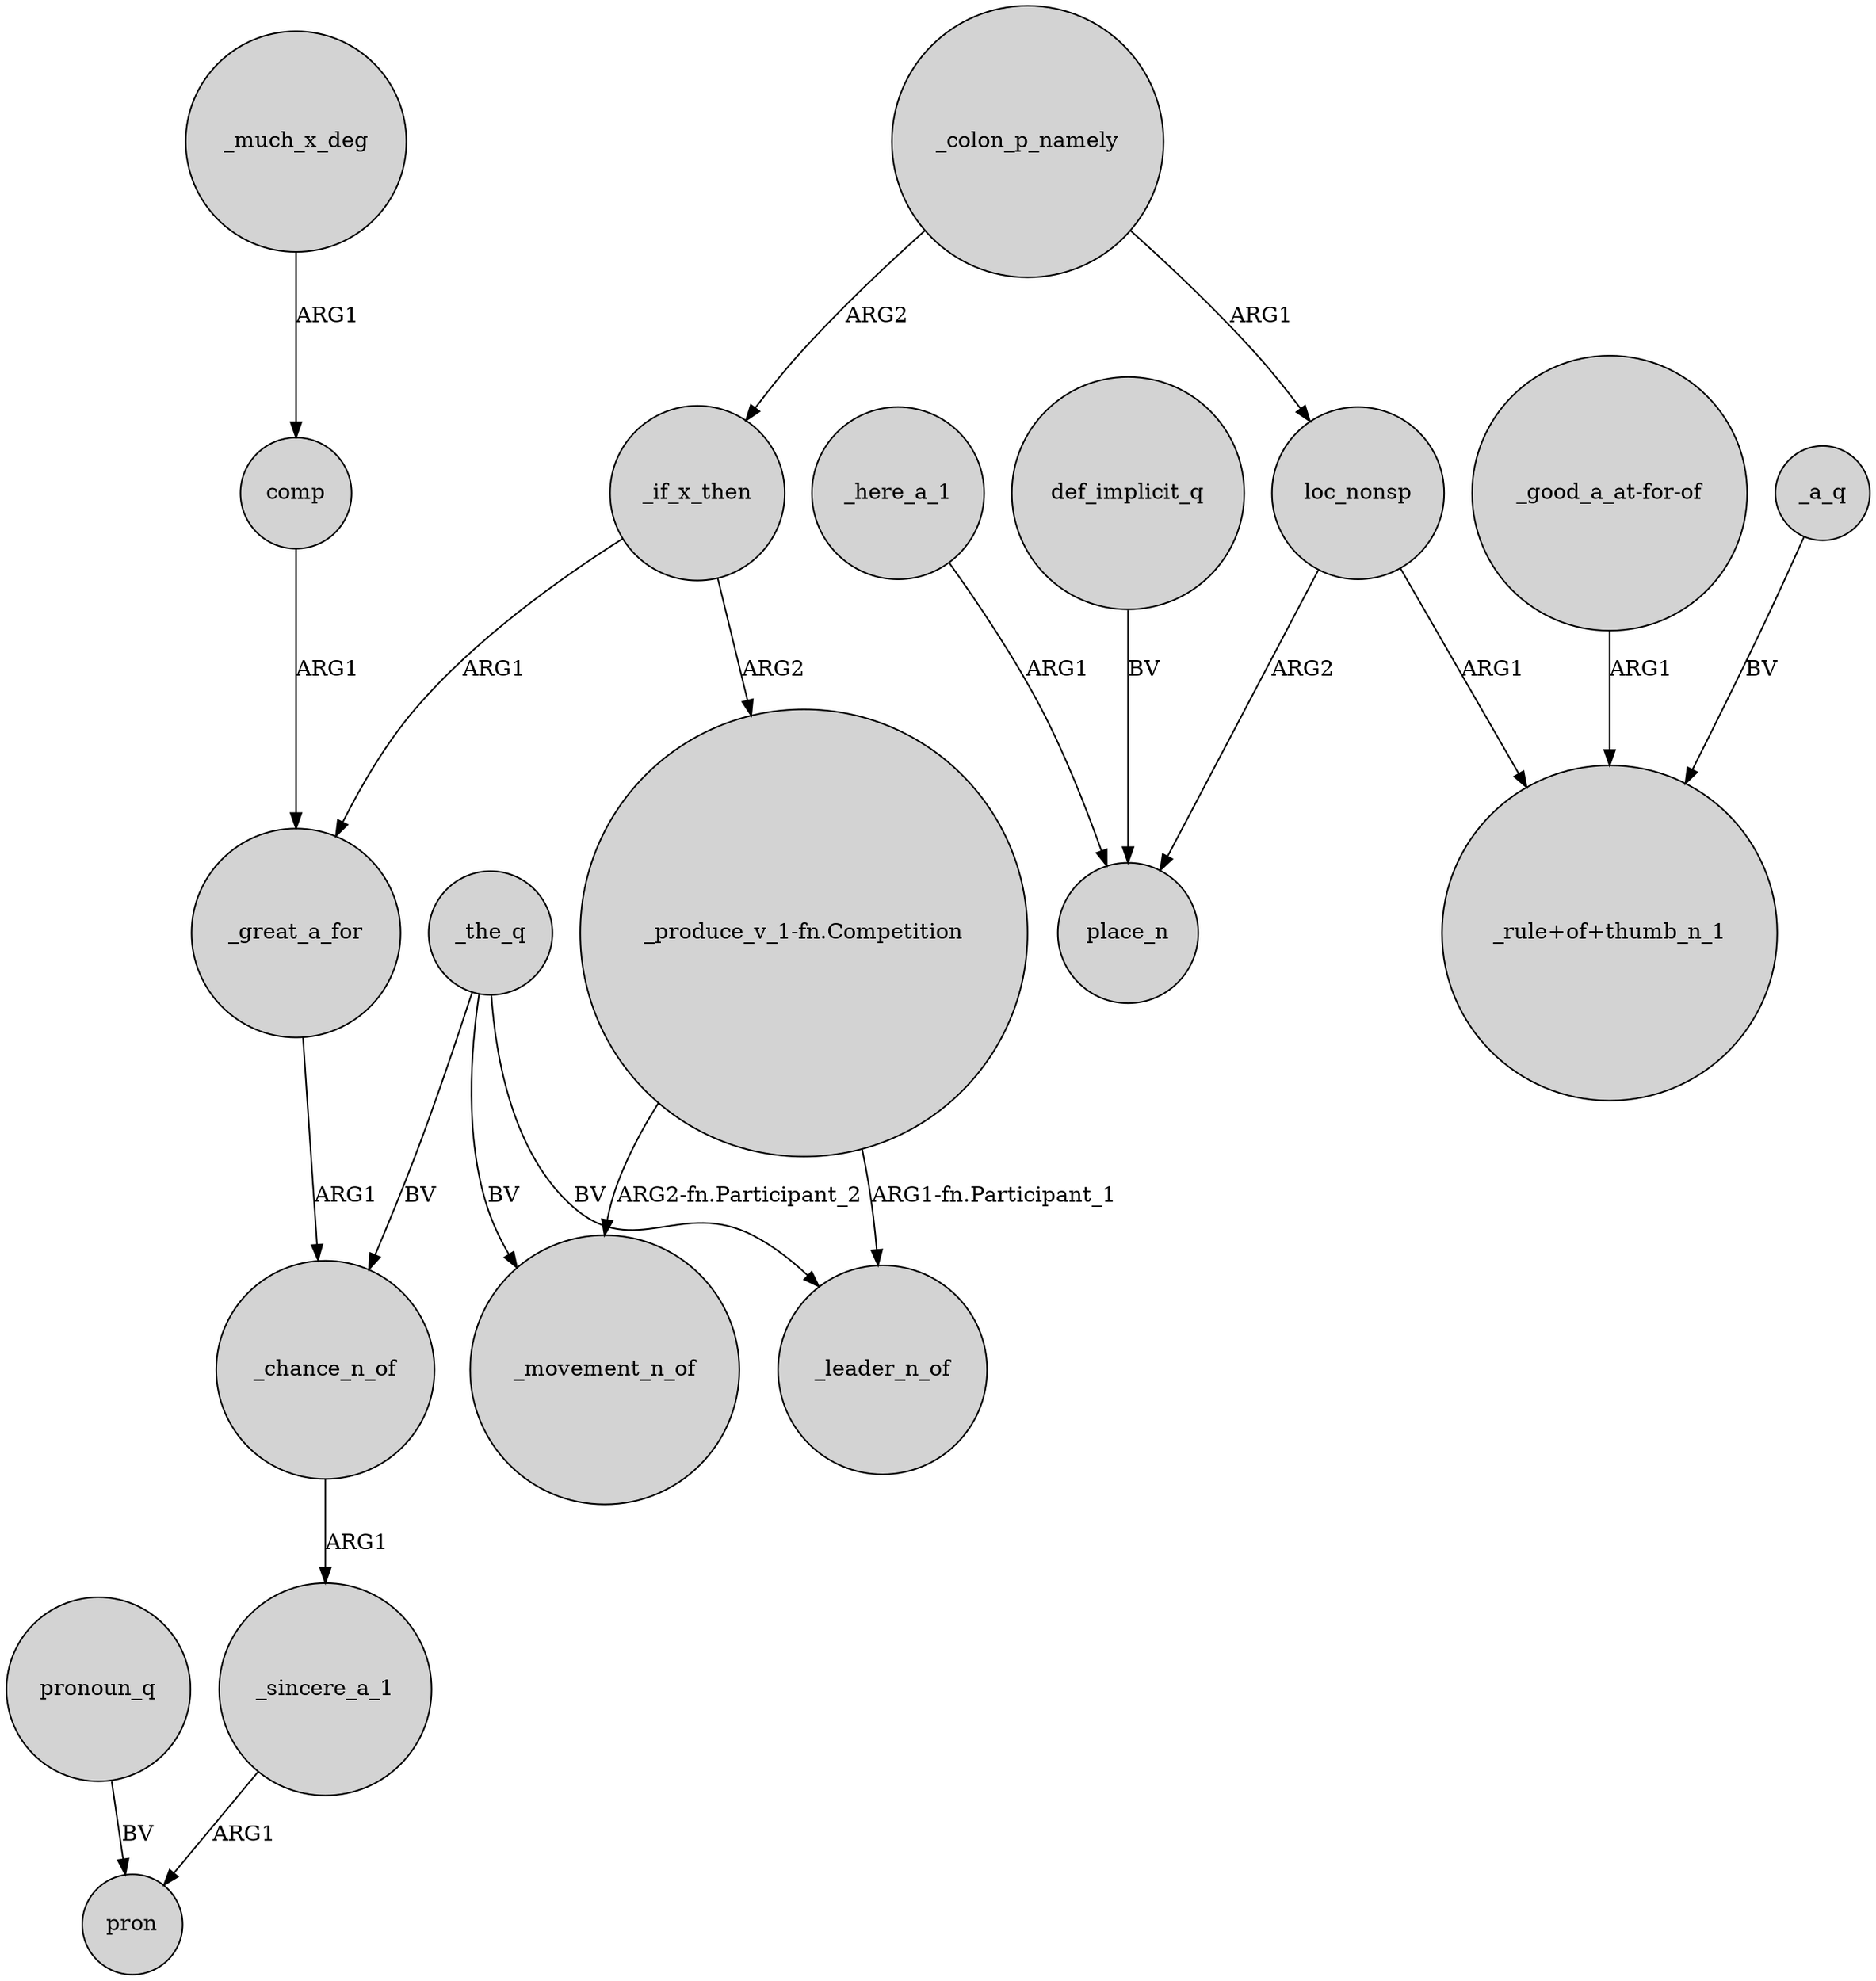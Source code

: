 digraph {
	node [shape=circle style=filled]
	_the_q -> _leader_n_of [label=BV]
	def_implicit_q -> place_n [label=BV]
	"_good_a_at-for-of" -> "_rule+of+thumb_n_1" [label=ARG1]
	_great_a_for -> _chance_n_of [label=ARG1]
	_if_x_then -> "_produce_v_1-fn.Competition" [label=ARG2]
	_the_q -> _movement_n_of [label=BV]
	_colon_p_namely -> loc_nonsp [label=ARG1]
	_here_a_1 -> place_n [label=ARG1]
	pronoun_q -> pron [label=BV]
	_colon_p_namely -> _if_x_then [label=ARG2]
	_the_q -> _chance_n_of [label=BV]
	loc_nonsp -> "_rule+of+thumb_n_1" [label=ARG1]
	_sincere_a_1 -> pron [label=ARG1]
	"_produce_v_1-fn.Competition" -> _leader_n_of [label="ARG1-fn.Participant_1"]
	_chance_n_of -> _sincere_a_1 [label=ARG1]
	loc_nonsp -> place_n [label=ARG2]
	_a_q -> "_rule+of+thumb_n_1" [label=BV]
	comp -> _great_a_for [label=ARG1]
	_much_x_deg -> comp [label=ARG1]
	"_produce_v_1-fn.Competition" -> _movement_n_of [label="ARG2-fn.Participant_2"]
	_if_x_then -> _great_a_for [label=ARG1]
}
